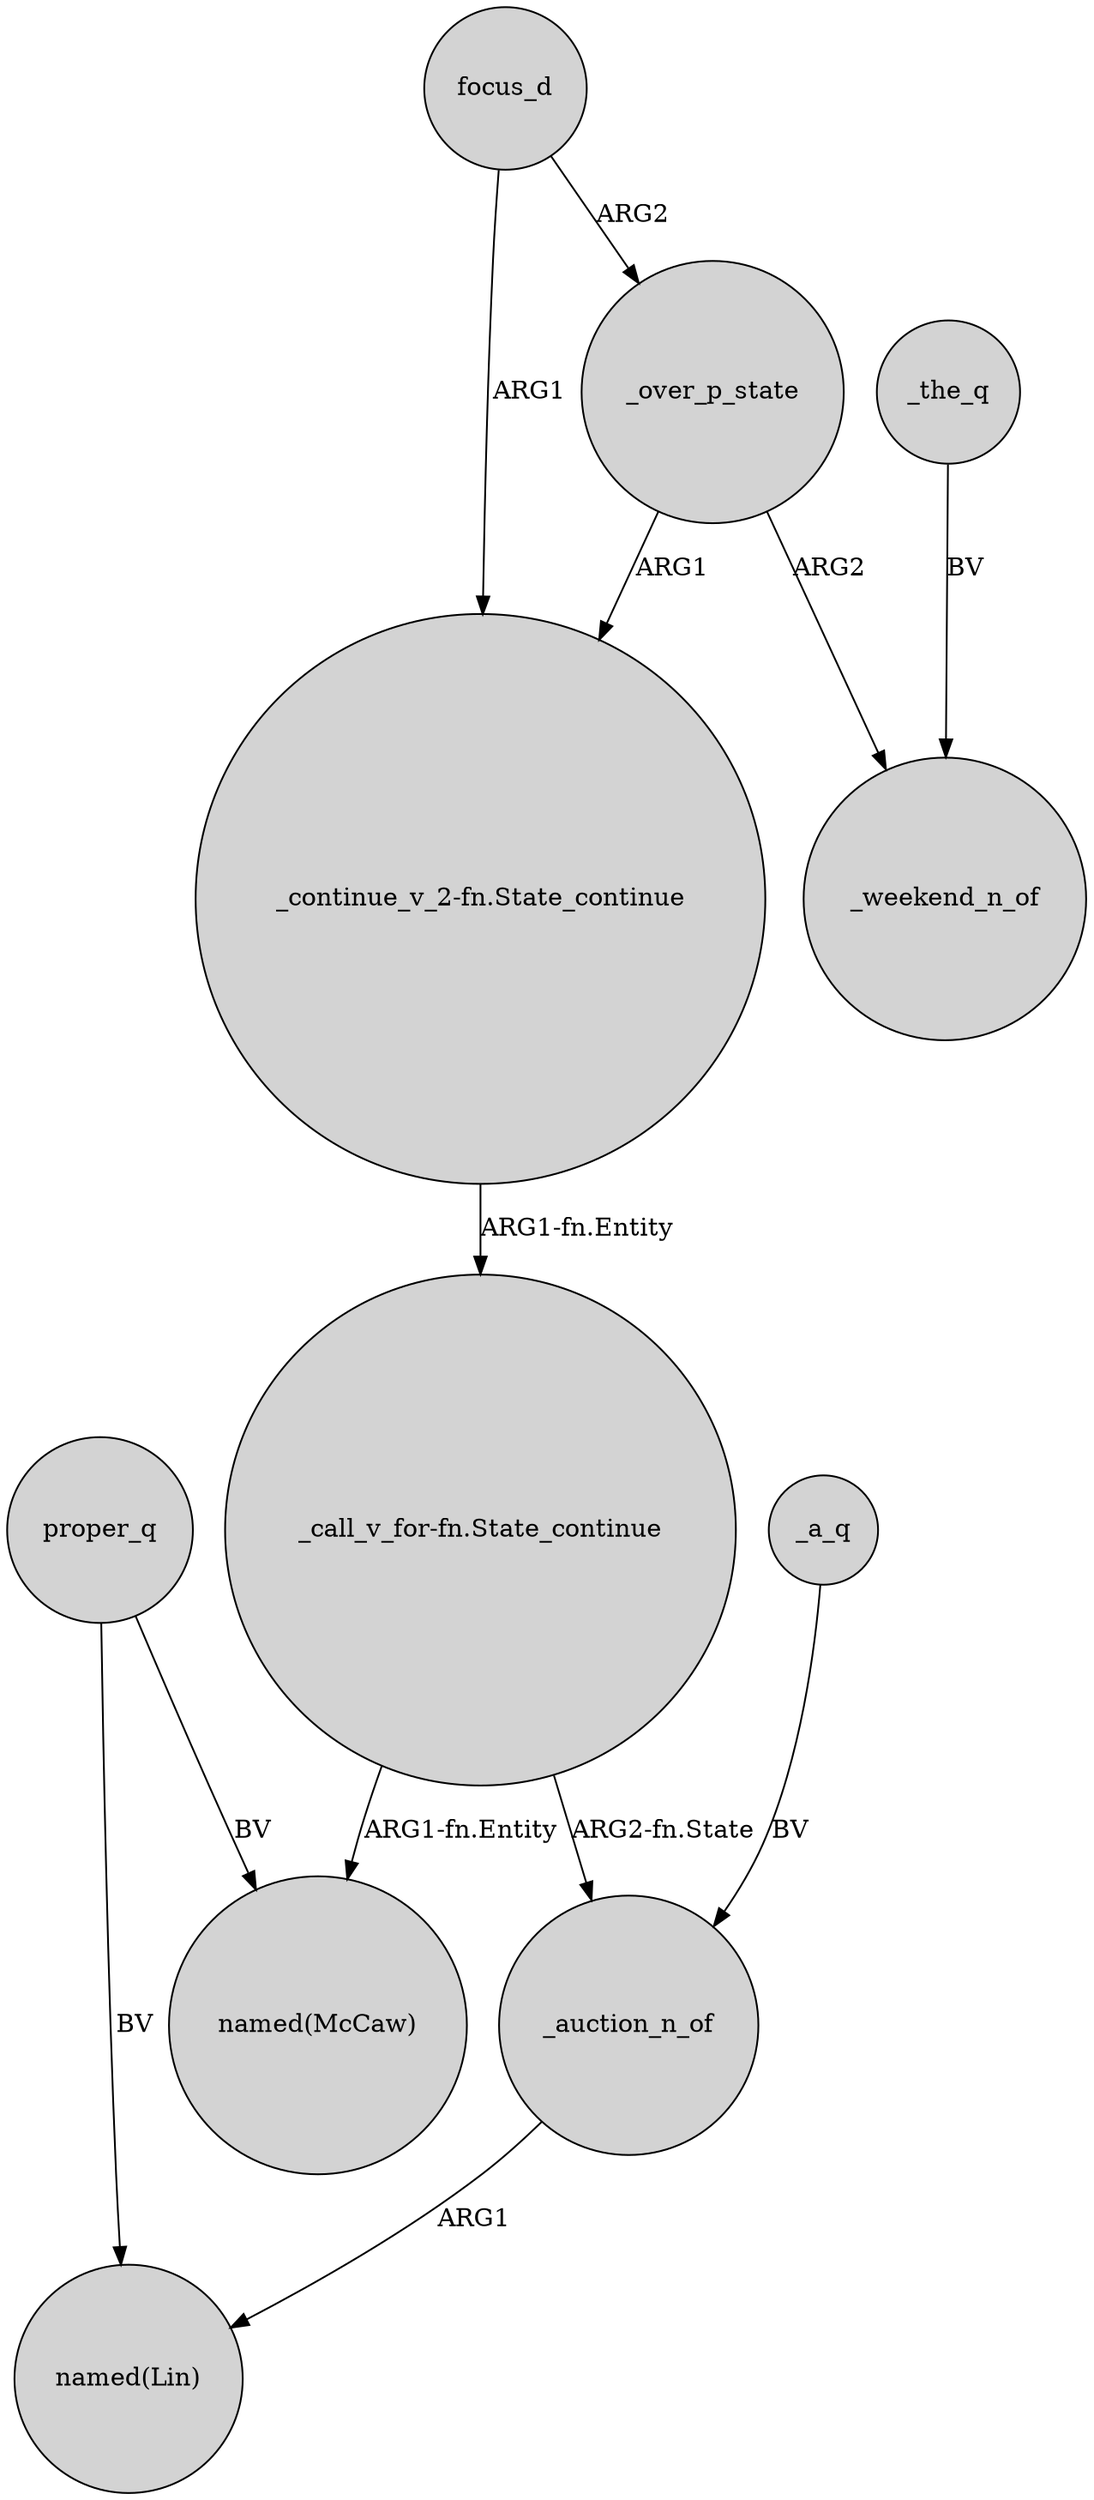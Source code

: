 digraph {
	node [shape=circle style=filled]
	"_continue_v_2-fn.State_continue" -> "_call_v_for-fn.State_continue" [label="ARG1-fn.Entity"]
	_over_p_state -> _weekend_n_of [label=ARG2]
	proper_q -> "named(McCaw)" [label=BV]
	_a_q -> _auction_n_of [label=BV]
	focus_d -> "_continue_v_2-fn.State_continue" [label=ARG1]
	"_call_v_for-fn.State_continue" -> "named(McCaw)" [label="ARG1-fn.Entity"]
	"_call_v_for-fn.State_continue" -> _auction_n_of [label="ARG2-fn.State"]
	_the_q -> _weekend_n_of [label=BV]
	_auction_n_of -> "named(Lin)" [label=ARG1]
	_over_p_state -> "_continue_v_2-fn.State_continue" [label=ARG1]
	proper_q -> "named(Lin)" [label=BV]
	focus_d -> _over_p_state [label=ARG2]
}
